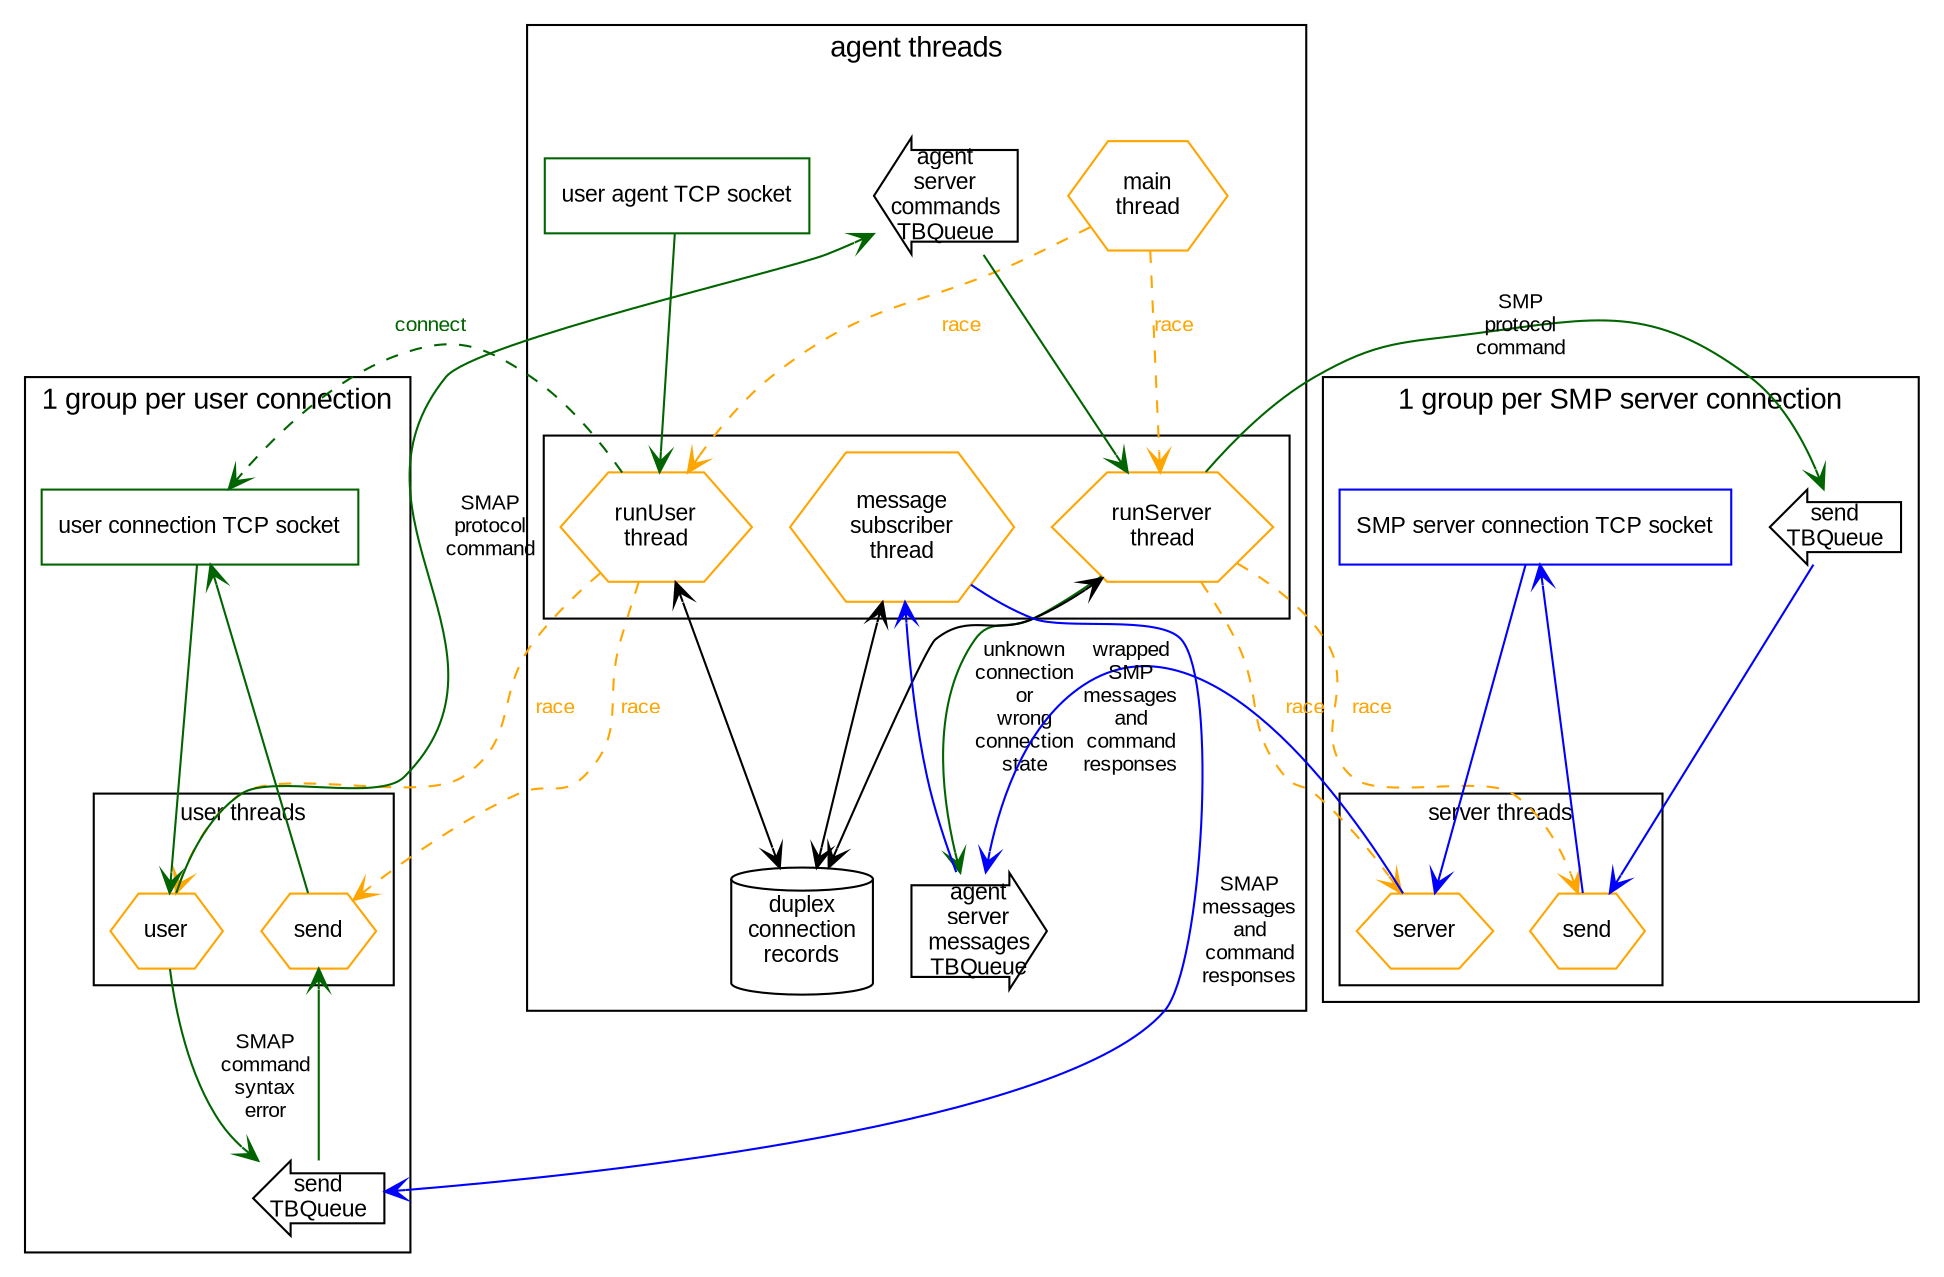 digraph SMPAgent {
  graph [fontname=arial]
  node [fontname=arial fontsize=11 shape=box]
  edge [fontname=arial fontsize=10 arrowhead=open arrowtail=open]

  subgraph clusterAgent {
    label="agent threads" 
    main [shape=hexagon color=orange label="main\nthread"]
    aSock [label="user agent TCP socket" color=darkgreen]
    subgraph clusterThreads {
      label="" 
      node [shape=hexagon color=orange]
      runUser [label="runUser\nthread"]
      runServer [label="runServer\nthread"]
      msgSubscriber [label="message\nsubscriber\nthread"]
    }
    main -> {runUser runServer} [style=dashed label=race color=orange fontcolor=orange]
    aSock -> runUser [color=darkgreen]

    acInq [shape=larrow label="agent\nserver\ncommands\nTBQueue"]
    acInq -> runServer [color=darkgreen]
    runServer -> amInq [color=darkgreen label="unknown\nconnection\nor\nwrong\nconnection\nstate"]

    amInq [shape=rarrow label="agent\nserver\nmessages\nTBQueue"]
    amInq -> msgSubscriber [color=blue]

    msgSubscriber -> connectionsStore [dir=both]
    runUser -> connectionsStore [dir=both]
    runServer -> connectionsStore [dir=both]

    connectionsStore [shape=cylinder label="duplex\nconnection\nrecords"]
  }

  subgraph clusterUser {
    label="1 group per user connection"
    uSock [label="user connection TCP socket" color=darkgreen]

    subgraph clusterUserThreads {
      graph [fontsize=11]
      label="user threads"
      node [shape=hexagon, color=orange]
      uAgent [label="user"]
      uSnd [label="send"]
    }

    runUser -> uSock [style=dashed label="connect" color=darkgreen fontcolor=darkgreen]
    runUser -> {uAgent uSnd} [style=dashed label=race color=orange fontcolor=orange]

    uOutq [shape=larrow label="send\nTBQueue"]
    uSock -> uAgent [color=darkgreen]
    uAgent -> uOutq [color=darkgreen label="SMAP\ncommand\nsyntax\nerror"]
    uOutq -> uSnd -> uSock [color=darkgreen]

    msgSubscriber -> uOutq [color=blue label="SMAP\nmessages\nand\ncommand\nresponses"]
    uAgent -> acInq [color=darkgreen label="SMAP\nprotocol\ncommand"]
  }

  subgraph clusterServer {
    label="1 group per SMP server connection"
    sSock [label="SMP server connection TCP socket" color=blue]

    subgraph clusterServerThreads {
      graph [fontsize=11]
      label="server threads"
      node [shape=hexagon, color=orange]
      sAgent [label="server"]
      sSnd [label="send"]
    }

    runServer -> {sAgent sSnd} [style=dashed label=race color=orange fontcolor=orange]

    sOutq [shape=larrow label="send\nTBQueue"]
    sSock -> sAgent [color=blue]
    runServer -> sOutq [color=darkgreen label="SMP\nprotocol\ncommand"]
    sOutq -> sSnd -> sSock [color=blue]

    sAgent -> amInq [color=blue label="wrapped\nSMP\nmessages\nand\ncommand\nresponses"]
  }
}

